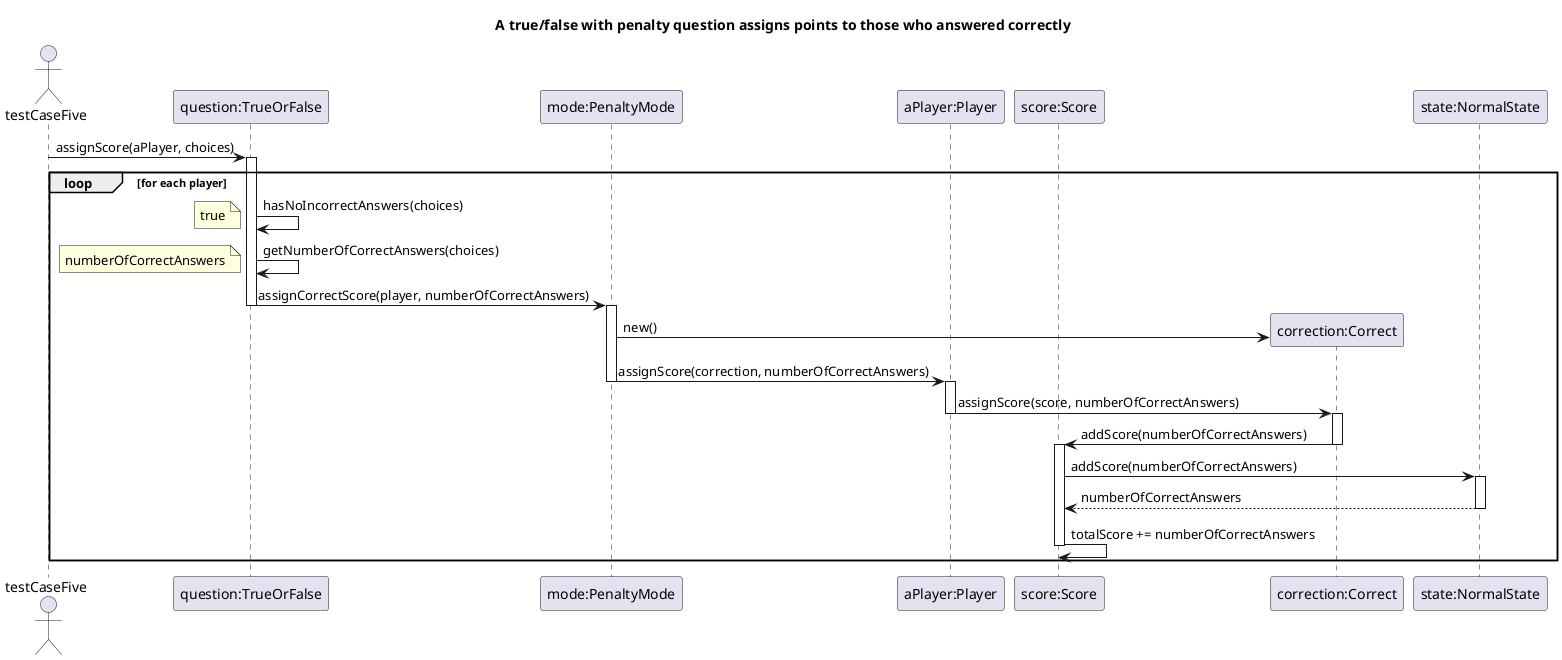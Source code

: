 @startuml
title: A true/false with penalty question assigns points to those who answered correctly

actor testCaseFive
participant "question:TrueOrFalse" as question
participant "mode:PenaltyMode" as type
participant "aPlayer:Player" as player
participant "score:Score" as score
participant "correction:Correct" as correction
participant "state:NormalState" as State

testCaseFive -> question: assignScore(aPlayer, choices)
activate question
loop for each player
question -> question: hasNoIncorrectAnswers(choices)
note left: true
question -> question: getNumberOfCorrectAnswers(choices)
note left: numberOfCorrectAnswers
question -> type: assignCorrectScore(player, numberOfCorrectAnswers)
deactivate question
activate type
create correction
type -> correction: new()
type -> player: assignScore(correction, numberOfCorrectAnswers)
deactivate type
activate player
player -> correction: assignScore(score, numberOfCorrectAnswers)
deactivate player
activate correction
correction -> score: addScore(numberOfCorrectAnswers)
deactivate correction
activate score
score -> State: addScore(numberOfCorrectAnswers)
activate State
State --> score:numberOfCorrectAnswers
deactivate State

score -> score: totalScore += numberOfCorrectAnswers
deactivate score

end loop
@enduml